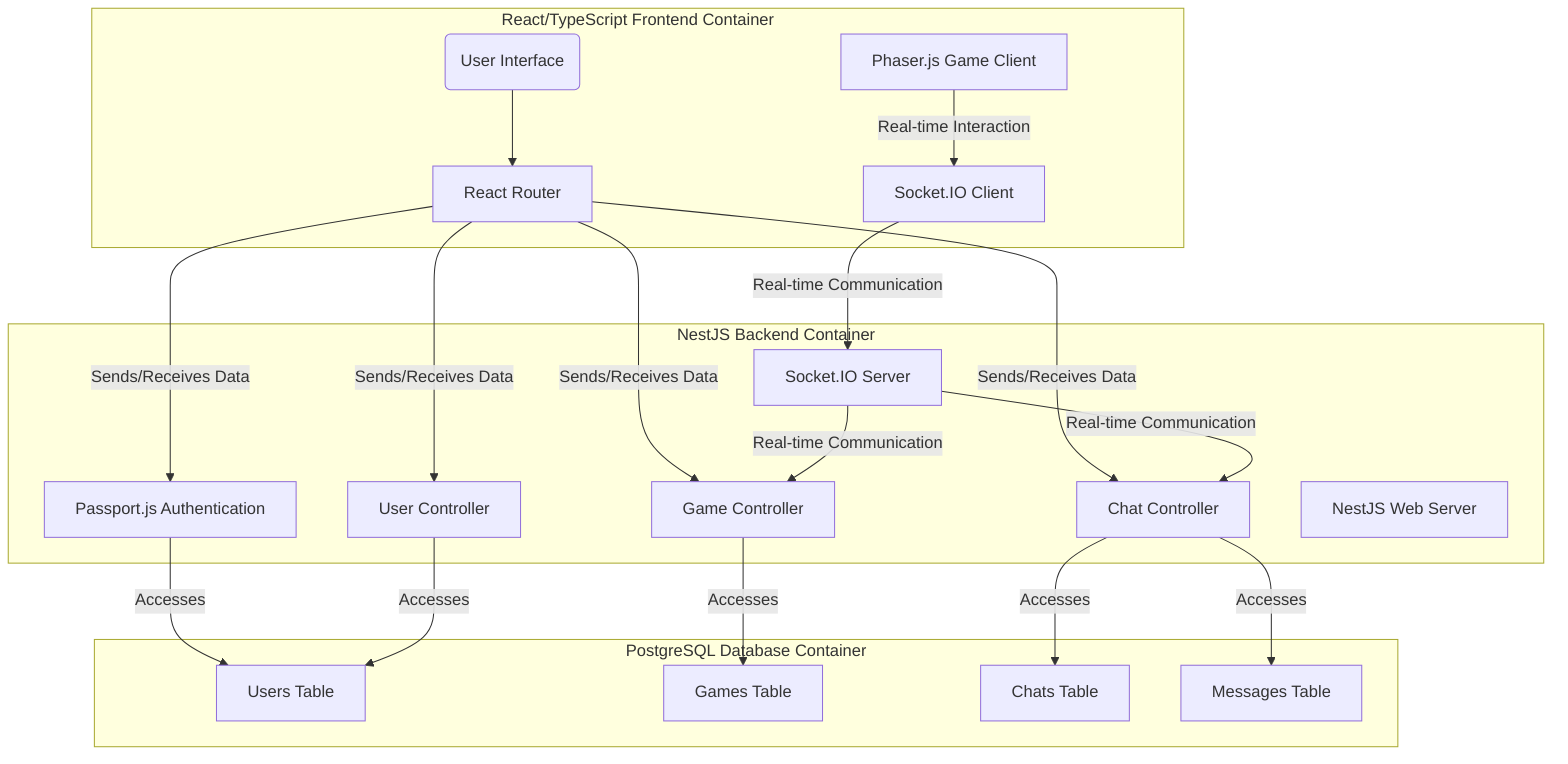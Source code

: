 graph TB;
    subgraph Frontend[React/TypeScript Frontend Container]
        UI(User Interface)
        GameClient[Phaser.js Game Client]
        SocketIO_Client[Socket.IO Client]
        ReactRouter[React Router]
    end
    subgraph Backend[NestJS Backend Container]
        Auth[Passport.js Authentication]
        User[User Controller]
        Game[Game Controller]
        Chat[Chat Controller]
        SocketIO_Server[Socket.IO Server]
        WebServer[NestJS Web Server]
    end
    subgraph Database[PostgreSQL Database Container]
        Users[Users Table]
        Games[Games Table]
        Chats[Chats Table]
        Messages[Messages Table]
    end

    UI --> ReactRouter
    ReactRouter -->|Sends/Receives Data| Auth
    ReactRouter -->|Sends/Receives Data| User
    ReactRouter -->|Sends/Receives Data| Game
    ReactRouter -->|Sends/Receives Data| Chat
    GameClient -->|Real-time Interaction| SocketIO_Client
    SocketIO_Client -->|Real-time Communication| SocketIO_Server
    SocketIO_Server -->|Real-time Communication| Chat
    SocketIO_Server -->|Real-time Communication| Game
    Auth -->|Accesses| Users
    User -->|Accesses| Users
    Game -->|Accesses| Games
    Chat -->|Accesses| Chats
    Chat -->|Accesses| Messages